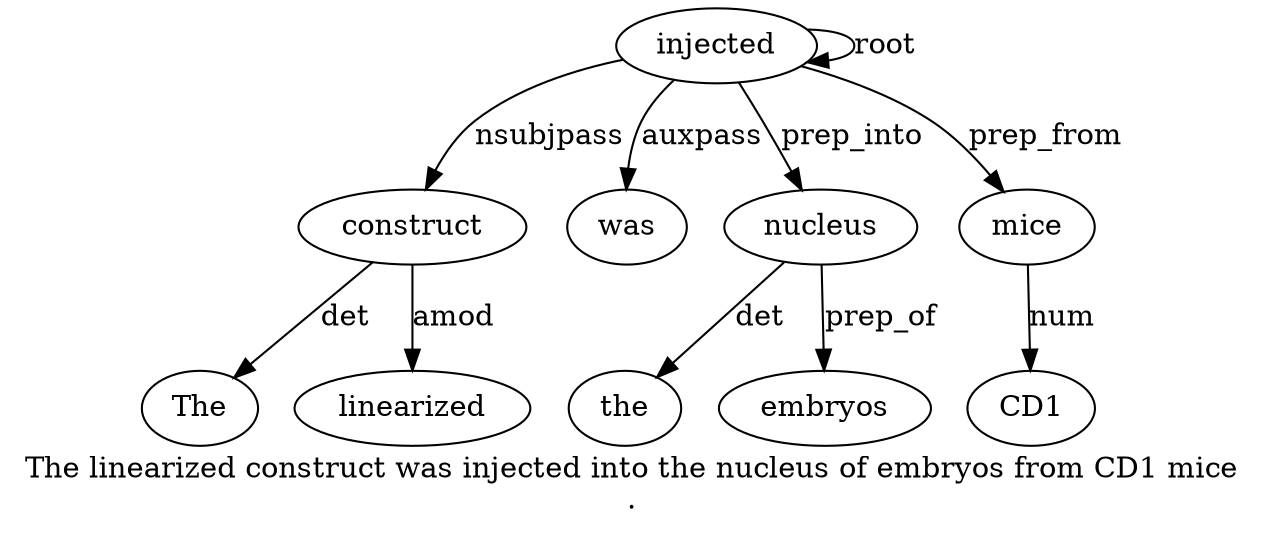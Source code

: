 digraph "The linearized construct was injected into the nucleus of embryos from CD1 mice ." {
label="The linearized construct was injected into the nucleus of embryos from CD1 mice
.";
construct3 [style=filled, fillcolor=white, label=construct];
The1 [style=filled, fillcolor=white, label=The];
construct3 -> The1  [label=det];
linearized2 [style=filled, fillcolor=white, label=linearized];
construct3 -> linearized2  [label=amod];
injected5 [style=filled, fillcolor=white, label=injected];
injected5 -> construct3  [label=nsubjpass];
was4 [style=filled, fillcolor=white, label=was];
injected5 -> was4  [label=auxpass];
injected5 -> injected5  [label=root];
nucleus8 [style=filled, fillcolor=white, label=nucleus];
the7 [style=filled, fillcolor=white, label=the];
nucleus8 -> the7  [label=det];
injected5 -> nucleus8  [label=prep_into];
embryos10 [style=filled, fillcolor=white, label=embryos];
nucleus8 -> embryos10  [label=prep_of];
mice13 [style=filled, fillcolor=white, label=mice];
CD112 [style=filled, fillcolor=white, label=CD1];
mice13 -> CD112  [label=num];
injected5 -> mice13  [label=prep_from];
}
